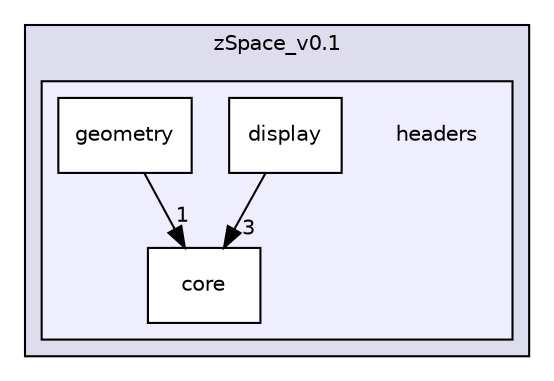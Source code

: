digraph "C:/Users/vishu.b/source/repos/zSpace_v0.1/headers" {
  compound=true
  node [ fontsize="10", fontname="Helvetica"];
  edge [ labelfontsize="10", labelfontname="Helvetica"];
  subgraph clusterdir_eded87daa33483d23d4a03322d85636e {
    graph [ bgcolor="#ddddee", pencolor="black", label="zSpace_v0.1" fontname="Helvetica", fontsize="10", URL="dir_eded87daa33483d23d4a03322d85636e.html"]
  subgraph clusterdir_fd8be38ecb671794cbf508314cbbc8e5 {
    graph [ bgcolor="#eeeeff", pencolor="black", label="" URL="dir_fd8be38ecb671794cbf508314cbbc8e5.html"];
    dir_fd8be38ecb671794cbf508314cbbc8e5 [shape=plaintext label="headers"];
    dir_67ee8d2864d599d6ef5c9e7bde8e4cfe [shape=box label="core" color="black" fillcolor="white" style="filled" URL="dir_67ee8d2864d599d6ef5c9e7bde8e4cfe.html"];
    dir_5288b0d00acff6905486f020b988d414 [shape=box label="display" color="black" fillcolor="white" style="filled" URL="dir_5288b0d00acff6905486f020b988d414.html"];
    dir_3c7b6ea23d9889f13e5cc461ab9ce698 [shape=box label="geometry" color="black" fillcolor="white" style="filled" URL="dir_3c7b6ea23d9889f13e5cc461ab9ce698.html"];
  }
  }
  dir_5288b0d00acff6905486f020b988d414->dir_67ee8d2864d599d6ef5c9e7bde8e4cfe [headlabel="3", labeldistance=1.5 headhref="dir_000005_000004.html"];
  dir_3c7b6ea23d9889f13e5cc461ab9ce698->dir_67ee8d2864d599d6ef5c9e7bde8e4cfe [headlabel="1", labeldistance=1.5 headhref="dir_000006_000004.html"];
}
